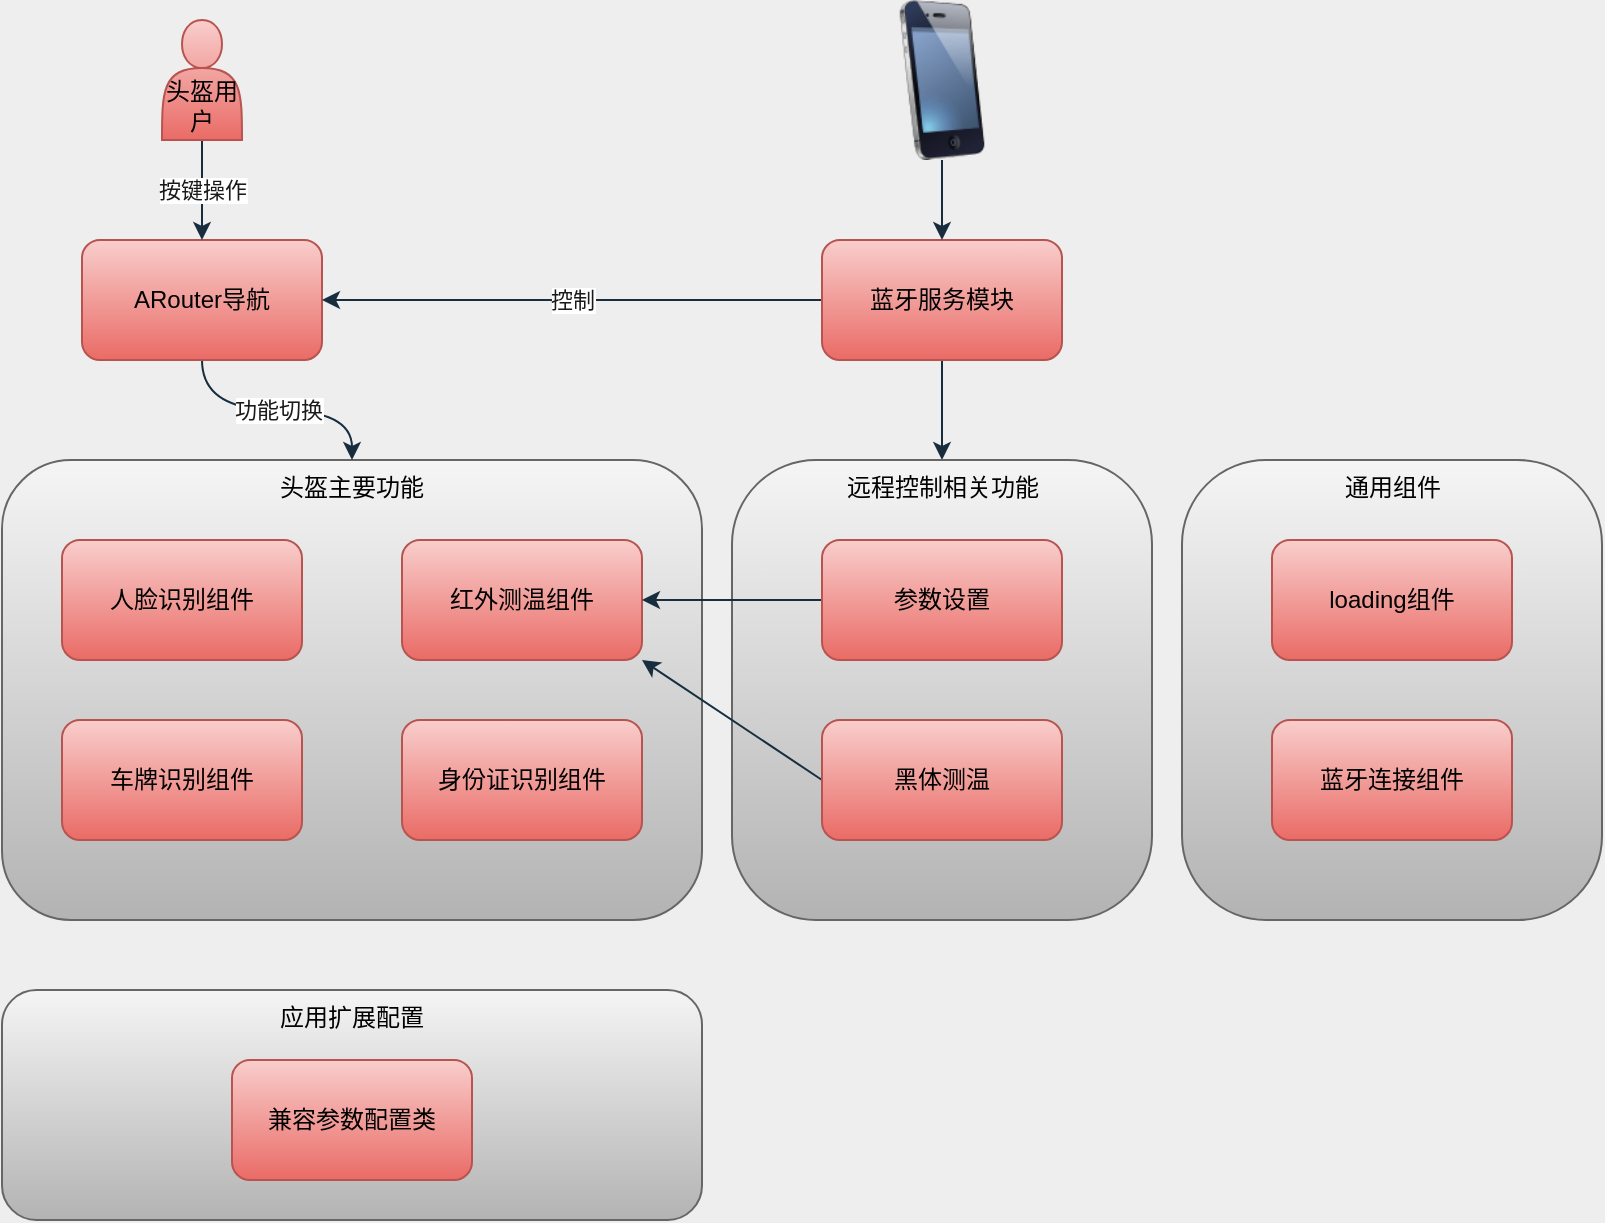 <mxfile version="13.10.3" type="github">
  <diagram id="KhsklGTtEGQ5Gy6JObHU" name="Page-1">
    <mxGraphModel dx="1038" dy="1744" grid="1" gridSize="10" guides="1" tooltips="1" connect="1" arrows="1" fold="1" page="1" pageScale="1" pageWidth="827" pageHeight="1169" background="#EEEEEE" math="0" shadow="0">
      <root>
        <mxCell id="0" />
        <mxCell id="1" parent="0" />
        <mxCell id="tAI2BneLDk_JPqfs_pAY-47" value="通用组件" style="rounded=1;html=1;sketch=0;gradientColor=#b3b3b3;fillColor=#f5f5f5;strokeColor=#666666;arcSize=20;labelPosition=center;verticalLabelPosition=middle;align=center;verticalAlign=top;" vertex="1" parent="1">
          <mxGeometry x="660" y="90" width="210" height="230" as="geometry" />
        </mxCell>
        <mxCell id="tAI2BneLDk_JPqfs_pAY-15" value="头盔主要功能" style="rounded=1;whiteSpace=wrap;html=1;sketch=0;gradientColor=#b3b3b3;fillColor=#f5f5f5;strokeColor=#666666;verticalAlign=top;" vertex="1" parent="1">
          <mxGeometry x="70" y="90" width="350" height="230" as="geometry" />
        </mxCell>
        <mxCell id="tAI2BneLDk_JPqfs_pAY-4" value="人脸识别组件" style="whiteSpace=wrap;html=1;fillColor=#f8cecc;strokeColor=#b85450;rounded=1;gradientColor=#ea6b66;" vertex="1" parent="1">
          <mxGeometry x="100" y="130" width="120" height="60" as="geometry" />
        </mxCell>
        <mxCell id="tAI2BneLDk_JPqfs_pAY-6" value="身份证识别组件" style="whiteSpace=wrap;html=1;fillColor=#f8cecc;strokeColor=#b85450;rounded=1;gradientColor=#ea6b66;" vertex="1" parent="1">
          <mxGeometry x="270" y="220" width="120" height="60" as="geometry" />
        </mxCell>
        <mxCell id="tAI2BneLDk_JPqfs_pAY-16" value="功能切换" style="edgeStyle=orthogonalEdgeStyle;curved=1;rounded=1;sketch=0;orthogonalLoop=1;jettySize=auto;html=1;entryX=0.5;entryY=0;entryDx=0;entryDy=0;strokeColor=#182E3E;fontColor=#1A1A1A;" edge="1" parent="1" source="tAI2BneLDk_JPqfs_pAY-7" target="tAI2BneLDk_JPqfs_pAY-15">
          <mxGeometry relative="1" as="geometry" />
        </mxCell>
        <mxCell id="tAI2BneLDk_JPqfs_pAY-7" value="ARouter导航" style="whiteSpace=wrap;html=1;fillColor=#f8cecc;strokeColor=#b85450;rounded=1;gradientColor=#ea6b66;" vertex="1" parent="1">
          <mxGeometry x="110" y="-20" width="120" height="60" as="geometry" />
        </mxCell>
        <mxCell id="tAI2BneLDk_JPqfs_pAY-17" value="控制" style="edgeStyle=orthogonalEdgeStyle;curved=1;rounded=1;sketch=0;orthogonalLoop=1;jettySize=auto;html=1;entryX=1;entryY=0.5;entryDx=0;entryDy=0;strokeColor=#182E3E;fontColor=#1A1A1A;" edge="1" parent="1" source="tAI2BneLDk_JPqfs_pAY-8" target="tAI2BneLDk_JPqfs_pAY-7">
          <mxGeometry relative="1" as="geometry" />
        </mxCell>
        <mxCell id="tAI2BneLDk_JPqfs_pAY-34" style="edgeStyle=orthogonalEdgeStyle;curved=1;rounded=1;sketch=0;orthogonalLoop=1;jettySize=auto;html=1;entryX=0.5;entryY=0;entryDx=0;entryDy=0;strokeColor=#182E3E;fontColor=#1A1A1A;" edge="1" parent="1" source="tAI2BneLDk_JPqfs_pAY-8" target="tAI2BneLDk_JPqfs_pAY-30">
          <mxGeometry relative="1" as="geometry" />
        </mxCell>
        <mxCell id="tAI2BneLDk_JPqfs_pAY-8" value="蓝牙服务模块" style="whiteSpace=wrap;html=1;fillColor=#f8cecc;strokeColor=#b85450;rounded=1;gradientColor=#ea6b66;" vertex="1" parent="1">
          <mxGeometry x="480" y="-20" width="120" height="60" as="geometry" />
        </mxCell>
        <mxCell id="tAI2BneLDk_JPqfs_pAY-14" value="按键操作" style="edgeStyle=orthogonalEdgeStyle;curved=1;rounded=1;sketch=0;orthogonalLoop=1;jettySize=auto;html=1;strokeColor=#182E3E;fontColor=#1A1A1A;" edge="1" parent="1" source="tAI2BneLDk_JPqfs_pAY-13" target="tAI2BneLDk_JPqfs_pAY-7">
          <mxGeometry relative="1" as="geometry" />
        </mxCell>
        <mxCell id="tAI2BneLDk_JPqfs_pAY-13" value="头盔用户" style="shape=actor;whiteSpace=wrap;html=1;rounded=1;sketch=0;strokeColor=#b85450;fillColor=#f8cecc;gradientColor=#ea6b66;verticalAlign=bottom;" vertex="1" parent="1">
          <mxGeometry x="150" y="-130" width="40" height="60" as="geometry" />
        </mxCell>
        <mxCell id="tAI2BneLDk_JPqfs_pAY-24" value="红外测温组件" style="whiteSpace=wrap;html=1;fillColor=#f8cecc;strokeColor=#b85450;rounded=1;gradientColor=#ea6b66;" vertex="1" parent="1">
          <mxGeometry x="270" y="130" width="120" height="60" as="geometry" />
        </mxCell>
        <mxCell id="tAI2BneLDk_JPqfs_pAY-25" value="车牌识别组件" style="whiteSpace=wrap;html=1;fillColor=#f8cecc;strokeColor=#b85450;rounded=1;gradientColor=#ea6b66;" vertex="1" parent="1">
          <mxGeometry x="100" y="220" width="120" height="60" as="geometry" />
        </mxCell>
        <mxCell id="tAI2BneLDk_JPqfs_pAY-30" value="远程控制相关功能" style="rounded=1;html=1;sketch=0;gradientColor=#b3b3b3;fillColor=#f5f5f5;strokeColor=#666666;arcSize=20;labelPosition=center;verticalLabelPosition=middle;align=center;verticalAlign=top;" vertex="1" parent="1">
          <mxGeometry x="435" y="90" width="210" height="230" as="geometry" />
        </mxCell>
        <mxCell id="tAI2BneLDk_JPqfs_pAY-39" style="edgeStyle=orthogonalEdgeStyle;curved=1;rounded=1;sketch=0;orthogonalLoop=1;jettySize=auto;html=1;strokeColor=#182E3E;fontColor=#1A1A1A;" edge="1" parent="1" source="tAI2BneLDk_JPqfs_pAY-31" target="tAI2BneLDk_JPqfs_pAY-24">
          <mxGeometry relative="1" as="geometry" />
        </mxCell>
        <mxCell id="tAI2BneLDk_JPqfs_pAY-31" value="参数设置" style="whiteSpace=wrap;html=1;fillColor=#f8cecc;strokeColor=#b85450;rounded=1;gradientColor=#ea6b66;" vertex="1" parent="1">
          <mxGeometry x="480" y="130" width="120" height="60" as="geometry" />
        </mxCell>
        <mxCell id="tAI2BneLDk_JPqfs_pAY-38" style="edgeStyle=orthogonalEdgeStyle;curved=1;rounded=1;sketch=0;orthogonalLoop=1;jettySize=auto;html=1;entryX=0.5;entryY=0;entryDx=0;entryDy=0;strokeColor=#182E3E;fontColor=#1A1A1A;" edge="1" parent="1" source="tAI2BneLDk_JPqfs_pAY-36" target="tAI2BneLDk_JPqfs_pAY-8">
          <mxGeometry relative="1" as="geometry" />
        </mxCell>
        <mxCell id="tAI2BneLDk_JPqfs_pAY-36" value="" style="image;html=1;image=img/lib/clip_art/telecommunication/iPhone_128x128.png;rounded=1;sketch=0;strokeColor=#909090;fillColor=#F5AB50;fontColor=#1A1A1A;verticalAlign=middle;horizontal=1;align=left;labelPosition=right;verticalLabelPosition=middle;" vertex="1" parent="1">
          <mxGeometry x="500" y="-140" width="80" height="80" as="geometry" />
        </mxCell>
        <mxCell id="tAI2BneLDk_JPqfs_pAY-41" style="rounded=1;sketch=0;orthogonalLoop=1;jettySize=auto;html=1;entryX=1;entryY=1;entryDx=0;entryDy=0;strokeColor=#182E3E;fontColor=#1A1A1A;exitX=0;exitY=0.5;exitDx=0;exitDy=0;" edge="1" parent="1" source="tAI2BneLDk_JPqfs_pAY-40" target="tAI2BneLDk_JPqfs_pAY-24">
          <mxGeometry relative="1" as="geometry" />
        </mxCell>
        <mxCell id="tAI2BneLDk_JPqfs_pAY-40" value="黑体测温" style="whiteSpace=wrap;html=1;fillColor=#f8cecc;strokeColor=#b85450;rounded=1;gradientColor=#ea6b66;" vertex="1" parent="1">
          <mxGeometry x="480" y="220" width="120" height="60" as="geometry" />
        </mxCell>
        <mxCell id="tAI2BneLDk_JPqfs_pAY-48" value="loading组件" style="whiteSpace=wrap;html=1;fillColor=#f8cecc;strokeColor=#b85450;rounded=1;gradientColor=#ea6b66;" vertex="1" parent="1">
          <mxGeometry x="705" y="130" width="120" height="60" as="geometry" />
        </mxCell>
        <mxCell id="tAI2BneLDk_JPqfs_pAY-49" value="蓝牙连接组件" style="whiteSpace=wrap;html=1;fillColor=#f8cecc;strokeColor=#b85450;rounded=1;gradientColor=#ea6b66;" vertex="1" parent="1">
          <mxGeometry x="705" y="220" width="120" height="60" as="geometry" />
        </mxCell>
        <mxCell id="tAI2BneLDk_JPqfs_pAY-50" value="应用扩展配置" style="rounded=1;whiteSpace=wrap;html=1;sketch=0;gradientColor=#b3b3b3;fillColor=#f5f5f5;strokeColor=#666666;verticalAlign=top;" vertex="1" parent="1">
          <mxGeometry x="70" y="355" width="350" height="115" as="geometry" />
        </mxCell>
        <mxCell id="tAI2BneLDk_JPqfs_pAY-51" value="兼容参数配置类" style="whiteSpace=wrap;html=1;fillColor=#f8cecc;strokeColor=#b85450;rounded=1;gradientColor=#ea6b66;" vertex="1" parent="1">
          <mxGeometry x="185" y="390" width="120" height="60" as="geometry" />
        </mxCell>
      </root>
    </mxGraphModel>
  </diagram>
</mxfile>
